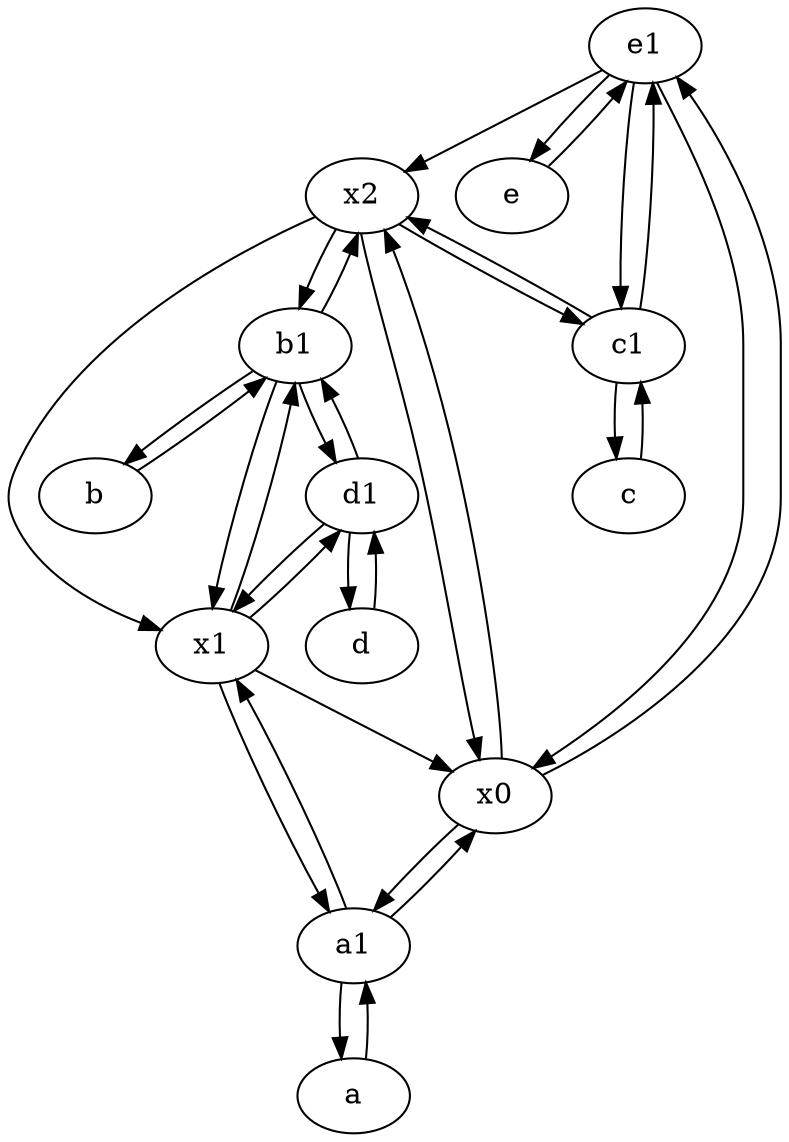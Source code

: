 digraph  {
	e1 [pos="25,45!"];
	x2;
	c [pos="20,10!"];
	d [pos="20,30!"];
	e [pos="30,50!"];
	b1 [pos="45,20!"];
	a [pos="40,10!"];
	d1 [pos="25,30!"];
	x1;
	a1 [pos="40,15!"];
	b [pos="50,20!"];
	c1 [pos="30,15!"];
	x0;
	b1 -> d1;
	c1 -> c;
	x2 -> b1;
	x1 -> d1;
	e1 -> e;
	b -> b1;
	x1 -> b1;
	a1 -> x1;
	x2 -> x1;
	x1 -> a1;
	b1 -> b;
	x0 -> e1;
	x2 -> c1;
	x1 -> x0;
	x2 -> x0;
	d1 -> x1;
	b1 -> x1;
	b1 -> x2;
	c -> c1;
	e1 -> x0;
	x0 -> a1;
	c1 -> e1;
	e1 -> c1;
	d -> d1;
	a1 -> x0;
	d1 -> d;
	x0 -> x2;
	a1 -> a;
	a -> a1;
	d1 -> b1;
	e -> e1;
	c1 -> x2;
	e1 -> x2;

	}